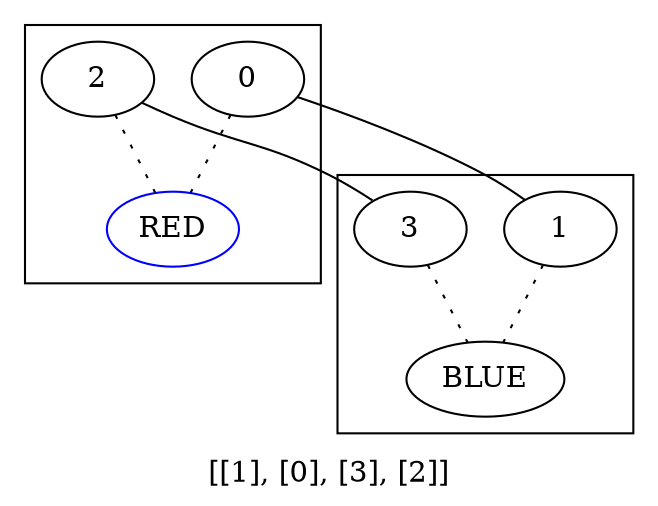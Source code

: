 ## Jagadeesh Vasudevamurthy ####
graph g {
	overlap=false; splines=true
	edge [style=dotted, weight=10, len=.2]
	subgraph cluster_RED {
		RED [pos="-1,0!", color=red /* , style=invis */]
		0 -- RED
		2 -- RED
	}
	subgraph cluster_BLUE {
		RED [pos="-1,0!", color=blue /* , style=invis */]
		1 -- BLUE
		3 -- BLUE
	}
	edge [style="", weight=1, len=1]
	0--1
	2--3
	label= "[[1], [0], [3], [2]]"
}
